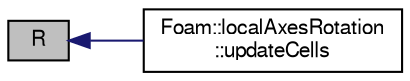 digraph "R"
{
  bgcolor="transparent";
  edge [fontname="FreeSans",fontsize="10",labelfontname="FreeSans",labelfontsize="10"];
  node [fontname="FreeSans",fontsize="10",shape=record];
  rankdir="LR";
  Node1 [label="R",height=0.2,width=0.4,color="black", fillcolor="grey75", style="filled" fontcolor="black"];
  Node1 -> Node2 [dir="back",color="midnightblue",fontsize="10",style="solid",fontname="FreeSans"];
  Node2 [label="Foam::localAxesRotation\l::updateCells",height=0.2,width=0.4,color="black",URL="$a01333.html#adf585f3d2f8c4e234c036801b6b41611",tooltip="Update the rotation for a list of cells. "];
}
